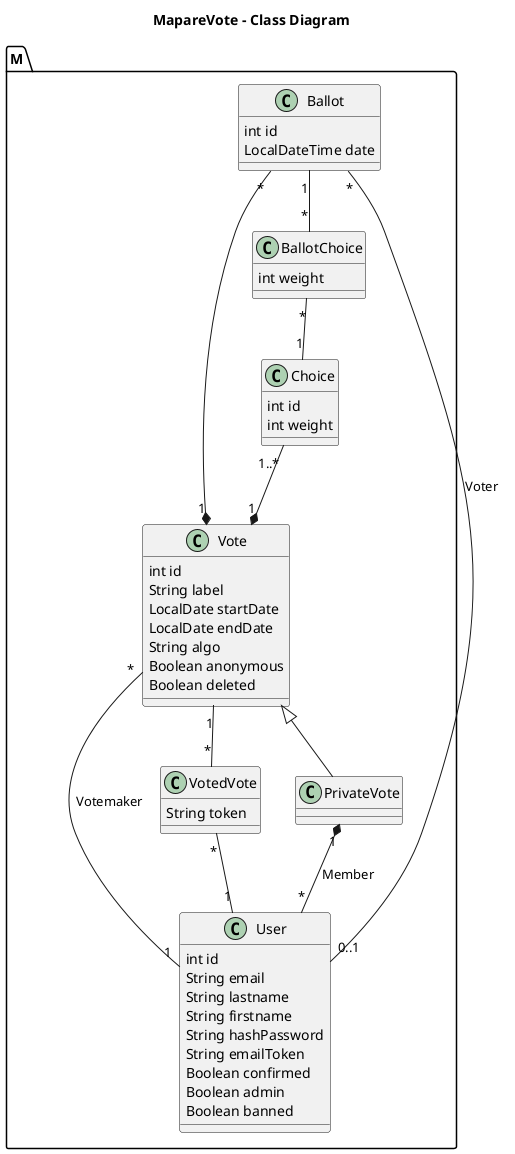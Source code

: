 @startuml

title MapareVote - Class Diagram

package M {
    class Vote {
        int id
        String label
        LocalDate startDate
        LocalDate endDate
        String algo
        Boolean anonymous
        Boolean deleted
    }
    
    class PrivateVote
    
    class Choice {
        int id
        int weight
    }
    
    class Ballot {
        int id
        LocalDateTime date
    }
    
    class User {
        int id
        String email
        String lastname
        String firstname
        String hashPassword
        String emailToken
        Boolean confirmed
        Boolean admin
        Boolean banned
    }
    
    class VotedVote {
        String token
    }
    
    class BallotChoice {
        int weight
    }
}


Choice "1..*" --* "1" Vote
Ballot "*" --* "1" Vote
Ballot "1" -- "*" BallotChoice
BallotChoice "*" -- "1" Choice
Ballot "*" -- "0..1" User:Voter
Vote "*" --- "1" User:Votemaker
PrivateVote "1" *-- "*" User:Member
Vote "1"-- "*" VotedVote
VotedVote "*" -- "1" User
Vote <|-- PrivateVote

@enduml
